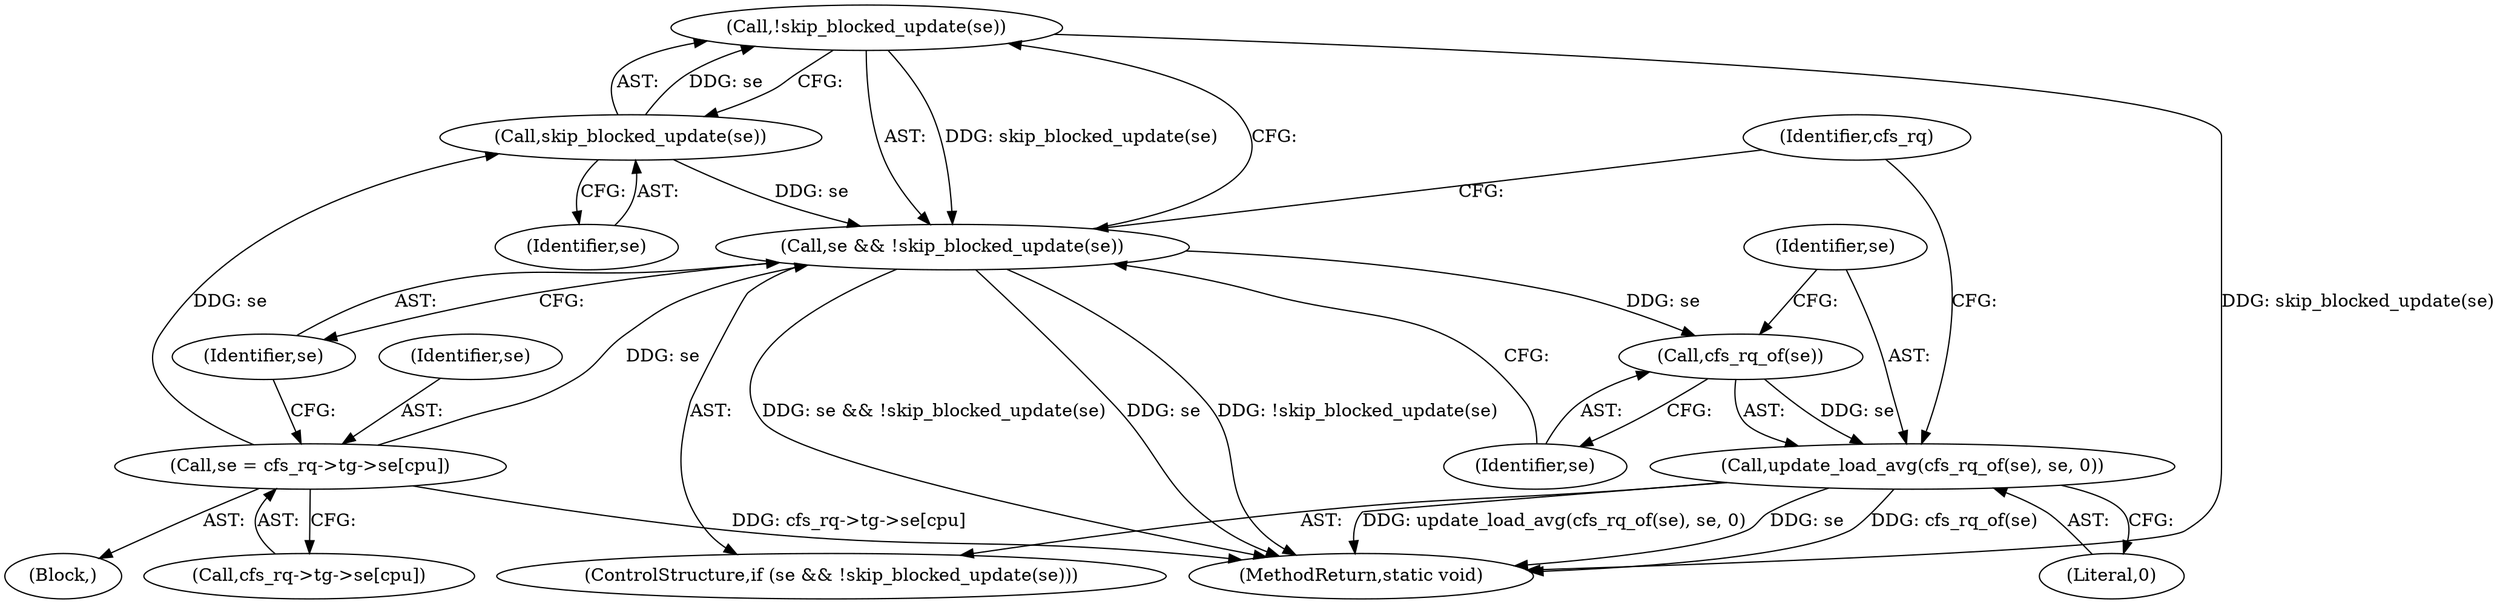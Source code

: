 digraph "0_linux_c40f7d74c741a907cfaeb73a7697081881c497d0_1@API" {
"1000152" [label="(Call,!skip_blocked_update(se))"];
"1000153" [label="(Call,skip_blocked_update(se))"];
"1000140" [label="(Call,se = cfs_rq->tg->se[cpu])"];
"1000150" [label="(Call,se && !skip_blocked_update(se))"];
"1000156" [label="(Call,cfs_rq_of(se))"];
"1000155" [label="(Call,update_load_avg(cfs_rq_of(se), se, 0))"];
"1000149" [label="(ControlStructure,if (se && !skip_blocked_update(se)))"];
"1000153" [label="(Call,skip_blocked_update(se))"];
"1000152" [label="(Call,!skip_blocked_update(se))"];
"1000155" [label="(Call,update_load_avg(cfs_rq_of(se), se, 0))"];
"1000154" [label="(Identifier,se)"];
"1000156" [label="(Call,cfs_rq_of(se))"];
"1000159" [label="(Literal,0)"];
"1000140" [label="(Call,se = cfs_rq->tg->se[cpu])"];
"1000142" [label="(Call,cfs_rq->tg->se[cpu])"];
"1000158" [label="(Identifier,se)"];
"1000162" [label="(Identifier,cfs_rq)"];
"1000150" [label="(Call,se && !skip_blocked_update(se))"];
"1000141" [label="(Identifier,se)"];
"1000151" [label="(Identifier,se)"];
"1000214" [label="(MethodReturn,static void)"];
"1000157" [label="(Identifier,se)"];
"1000126" [label="(Block,)"];
"1000152" -> "1000150"  [label="AST: "];
"1000152" -> "1000153"  [label="CFG: "];
"1000153" -> "1000152"  [label="AST: "];
"1000150" -> "1000152"  [label="CFG: "];
"1000152" -> "1000214"  [label="DDG: skip_blocked_update(se)"];
"1000152" -> "1000150"  [label="DDG: skip_blocked_update(se)"];
"1000153" -> "1000152"  [label="DDG: se"];
"1000153" -> "1000154"  [label="CFG: "];
"1000154" -> "1000153"  [label="AST: "];
"1000153" -> "1000150"  [label="DDG: se"];
"1000140" -> "1000153"  [label="DDG: se"];
"1000140" -> "1000126"  [label="AST: "];
"1000140" -> "1000142"  [label="CFG: "];
"1000141" -> "1000140"  [label="AST: "];
"1000142" -> "1000140"  [label="AST: "];
"1000151" -> "1000140"  [label="CFG: "];
"1000140" -> "1000214"  [label="DDG: cfs_rq->tg->se[cpu]"];
"1000140" -> "1000150"  [label="DDG: se"];
"1000150" -> "1000149"  [label="AST: "];
"1000150" -> "1000151"  [label="CFG: "];
"1000151" -> "1000150"  [label="AST: "];
"1000157" -> "1000150"  [label="CFG: "];
"1000162" -> "1000150"  [label="CFG: "];
"1000150" -> "1000214"  [label="DDG: se"];
"1000150" -> "1000214"  [label="DDG: !skip_blocked_update(se)"];
"1000150" -> "1000214"  [label="DDG: se && !skip_blocked_update(se)"];
"1000150" -> "1000156"  [label="DDG: se"];
"1000156" -> "1000155"  [label="AST: "];
"1000156" -> "1000157"  [label="CFG: "];
"1000157" -> "1000156"  [label="AST: "];
"1000158" -> "1000156"  [label="CFG: "];
"1000156" -> "1000155"  [label="DDG: se"];
"1000155" -> "1000149"  [label="AST: "];
"1000155" -> "1000159"  [label="CFG: "];
"1000158" -> "1000155"  [label="AST: "];
"1000159" -> "1000155"  [label="AST: "];
"1000162" -> "1000155"  [label="CFG: "];
"1000155" -> "1000214"  [label="DDG: cfs_rq_of(se)"];
"1000155" -> "1000214"  [label="DDG: update_load_avg(cfs_rq_of(se), se, 0)"];
"1000155" -> "1000214"  [label="DDG: se"];
}
